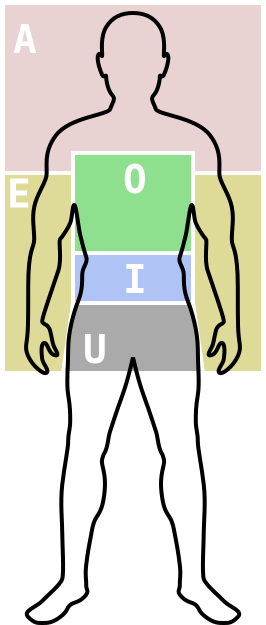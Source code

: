 <?xml version="1.0" encoding="UTF-8"?>
<dia:diagram xmlns:dia="http://www.lysator.liu.se/~alla/dia/">
  <dia:layer name="vogais" visible="true" connectable="true" active="true">
    <dia:object type="Standard - Box" version="0" id="O0">
      <dia:attribute name="obj_pos">
        <dia:point val="24.5,16"/>
      </dia:attribute>
      <dia:attribute name="obj_bb">
        <dia:rectangle val="24.4,15.9;37.6,26.1"/>
      </dia:attribute>
      <dia:attribute name="elem_corner">
        <dia:point val="24.5,16"/>
      </dia:attribute>
      <dia:attribute name="elem_width">
        <dia:real val="13"/>
      </dia:attribute>
      <dia:attribute name="elem_height">
        <dia:real val="10"/>
      </dia:attribute>
      <dia:attribute name="border_width">
        <dia:real val="0.2"/>
      </dia:attribute>
      <dia:attribute name="border_color">
        <dia:color val="#ffffffff"/>
      </dia:attribute>
      <dia:attribute name="inner_color">
        <dia:color val="#dedb99ff"/>
      </dia:attribute>
      <dia:attribute name="show_background">
        <dia:boolean val="true"/>
      </dia:attribute>
    </dia:object>
    <dia:object type="Standard - Box" version="0" id="O1">
      <dia:attribute name="obj_pos">
        <dia:point val="24.5,7.5"/>
      </dia:attribute>
      <dia:attribute name="obj_bb">
        <dia:rectangle val="24.4,7.4;37.6,16.1"/>
      </dia:attribute>
      <dia:attribute name="elem_corner">
        <dia:point val="24.5,7.5"/>
      </dia:attribute>
      <dia:attribute name="elem_width">
        <dia:real val="13"/>
      </dia:attribute>
      <dia:attribute name="elem_height">
        <dia:real val="8.5"/>
      </dia:attribute>
      <dia:attribute name="border_width">
        <dia:real val="0.2"/>
      </dia:attribute>
      <dia:attribute name="border_color">
        <dia:color val="#ffffffff"/>
      </dia:attribute>
      <dia:attribute name="inner_color">
        <dia:color val="#e8d2d2ff"/>
      </dia:attribute>
      <dia:attribute name="show_background">
        <dia:boolean val="true"/>
      </dia:attribute>
    </dia:object>
    <dia:object type="Standard - Text" version="1" id="O2">
      <dia:attribute name="obj_pos">
        <dia:point val="25,10"/>
      </dia:attribute>
      <dia:attribute name="obj_bb">
        <dia:rectangle val="25,8.165;26.19,10.467"/>
      </dia:attribute>
      <dia:attribute name="text">
        <dia:composite type="text">
          <dia:attribute name="string">
            <dia:string>#A#</dia:string>
          </dia:attribute>
          <dia:attribute name="font">
            <dia:font family="monospace" style="80" name="Courier-Bold"/>
          </dia:attribute>
          <dia:attribute name="height">
            <dia:real val="2.469"/>
          </dia:attribute>
          <dia:attribute name="pos">
            <dia:point val="25,10"/>
          </dia:attribute>
          <dia:attribute name="color">
            <dia:color val="#ffffffff"/>
          </dia:attribute>
          <dia:attribute name="alignment">
            <dia:enum val="0"/>
          </dia:attribute>
        </dia:composite>
      </dia:attribute>
      <dia:attribute name="valign">
        <dia:enum val="3"/>
      </dia:attribute>
    </dia:object>
    <dia:object type="Standard - Text" version="1" id="O3">
      <dia:attribute name="obj_pos">
        <dia:point val="24.703,17.729"/>
      </dia:attribute>
      <dia:attribute name="obj_bb">
        <dia:rectangle val="24.703,15.894;25.893,18.196"/>
      </dia:attribute>
      <dia:attribute name="text">
        <dia:composite type="text">
          <dia:attribute name="string">
            <dia:string>#E#</dia:string>
          </dia:attribute>
          <dia:attribute name="font">
            <dia:font family="monospace" style="80" name="Courier-Bold"/>
          </dia:attribute>
          <dia:attribute name="height">
            <dia:real val="2.469"/>
          </dia:attribute>
          <dia:attribute name="pos">
            <dia:point val="24.703,17.729"/>
          </dia:attribute>
          <dia:attribute name="color">
            <dia:color val="#ffffffff"/>
          </dia:attribute>
          <dia:attribute name="alignment">
            <dia:enum val="0"/>
          </dia:attribute>
        </dia:composite>
      </dia:attribute>
      <dia:attribute name="valign">
        <dia:enum val="3"/>
      </dia:attribute>
    </dia:object>
    <dia:object type="Standard - Text" version="1" id="O4">
      <dia:attribute name="obj_pos">
        <dia:point val="30.5,22"/>
      </dia:attribute>
      <dia:attribute name="obj_bb">
        <dia:rectangle val="30.5,20.165;31.69,22.468"/>
      </dia:attribute>
      <dia:attribute name="text">
        <dia:composite type="text">
          <dia:attribute name="string">
            <dia:string>#I#</dia:string>
          </dia:attribute>
          <dia:attribute name="font">
            <dia:font family="monospace" style="80" name="Courier-Bold"/>
          </dia:attribute>
          <dia:attribute name="height">
            <dia:real val="2.469"/>
          </dia:attribute>
          <dia:attribute name="pos">
            <dia:point val="30.5,22"/>
          </dia:attribute>
          <dia:attribute name="color">
            <dia:color val="#ffffffff"/>
          </dia:attribute>
          <dia:attribute name="alignment">
            <dia:enum val="0"/>
          </dia:attribute>
        </dia:composite>
      </dia:attribute>
      <dia:attribute name="valign">
        <dia:enum val="3"/>
      </dia:attribute>
    </dia:object>
    <dia:object type="Standard - Box" version="0" id="O5">
      <dia:attribute name="obj_pos">
        <dia:point val="28,15"/>
      </dia:attribute>
      <dia:attribute name="obj_bb">
        <dia:rectangle val="27.9,14.9;34.1,20.1"/>
      </dia:attribute>
      <dia:attribute name="elem_corner">
        <dia:point val="28,15"/>
      </dia:attribute>
      <dia:attribute name="elem_width">
        <dia:real val="6"/>
      </dia:attribute>
      <dia:attribute name="elem_height">
        <dia:real val="5"/>
      </dia:attribute>
      <dia:attribute name="border_width">
        <dia:real val="0.2"/>
      </dia:attribute>
      <dia:attribute name="border_color">
        <dia:color val="#ffffffff"/>
      </dia:attribute>
      <dia:attribute name="inner_color">
        <dia:color val="#8ee08eff"/>
      </dia:attribute>
      <dia:attribute name="show_background">
        <dia:boolean val="true"/>
      </dia:attribute>
    </dia:object>
    <dia:object type="Standard - Box" version="0" id="O6">
      <dia:attribute name="obj_pos">
        <dia:point val="28,20"/>
      </dia:attribute>
      <dia:attribute name="obj_bb">
        <dia:rectangle val="27.9,19.9;34.1,22.6"/>
      </dia:attribute>
      <dia:attribute name="elem_corner">
        <dia:point val="28,20"/>
      </dia:attribute>
      <dia:attribute name="elem_width">
        <dia:real val="6"/>
      </dia:attribute>
      <dia:attribute name="elem_height">
        <dia:real val="2.5"/>
      </dia:attribute>
      <dia:attribute name="border_width">
        <dia:real val="0.2"/>
      </dia:attribute>
      <dia:attribute name="border_color">
        <dia:color val="#ffffffff"/>
      </dia:attribute>
      <dia:attribute name="inner_color">
        <dia:color val="#b0c3f5ff"/>
      </dia:attribute>
      <dia:attribute name="show_background">
        <dia:boolean val="true"/>
      </dia:attribute>
    </dia:object>
    <dia:object type="Standard - Polygon" version="0" id="O7">
      <dia:attribute name="obj_pos">
        <dia:point val="28,22.5"/>
      </dia:attribute>
      <dia:attribute name="obj_bb">
        <dia:rectangle val="27.385,22.4;34.615,26.1"/>
      </dia:attribute>
      <dia:attribute name="poly_points">
        <dia:point val="28,22.5"/>
        <dia:point val="34,22.5"/>
        <dia:point val="34.5,26"/>
        <dia:point val="27.5,26"/>
      </dia:attribute>
      <dia:attribute name="line_color">
        <dia:color val="#ffffffff"/>
      </dia:attribute>
      <dia:attribute name="line_width">
        <dia:real val="0.2"/>
      </dia:attribute>
      <dia:attribute name="inner_color">
        <dia:color val="#aaaaaaff"/>
      </dia:attribute>
      <dia:attribute name="show_background">
        <dia:boolean val="true"/>
      </dia:attribute>
    </dia:object>
    <dia:object type="Standard - Text" version="1" id="O8">
      <dia:attribute name="obj_pos">
        <dia:point val="28.5,25.5"/>
      </dia:attribute>
      <dia:attribute name="obj_bb">
        <dia:rectangle val="28.5,23.665;29.69,25.968"/>
      </dia:attribute>
      <dia:attribute name="text">
        <dia:composite type="text">
          <dia:attribute name="string">
            <dia:string>#U#</dia:string>
          </dia:attribute>
          <dia:attribute name="font">
            <dia:font family="monospace" style="80" name="Courier-Bold"/>
          </dia:attribute>
          <dia:attribute name="height">
            <dia:real val="2.469"/>
          </dia:attribute>
          <dia:attribute name="pos">
            <dia:point val="28.5,25.5"/>
          </dia:attribute>
          <dia:attribute name="color">
            <dia:color val="#ffffffff"/>
          </dia:attribute>
          <dia:attribute name="alignment">
            <dia:enum val="0"/>
          </dia:attribute>
        </dia:composite>
      </dia:attribute>
      <dia:attribute name="valign">
        <dia:enum val="3"/>
      </dia:attribute>
    </dia:object>
    <dia:object type="Standard - Text" version="1" id="O9">
      <dia:attribute name="obj_pos">
        <dia:point val="30.5,22"/>
      </dia:attribute>
      <dia:attribute name="obj_bb">
        <dia:rectangle val="30.5,20.165;31.69,22.468"/>
      </dia:attribute>
      <dia:attribute name="text">
        <dia:composite type="text">
          <dia:attribute name="string">
            <dia:string>#I#</dia:string>
          </dia:attribute>
          <dia:attribute name="font">
            <dia:font family="monospace" style="80" name="Courier-Bold"/>
          </dia:attribute>
          <dia:attribute name="height">
            <dia:real val="2.469"/>
          </dia:attribute>
          <dia:attribute name="pos">
            <dia:point val="30.5,22"/>
          </dia:attribute>
          <dia:attribute name="color">
            <dia:color val="#ffffffff"/>
          </dia:attribute>
          <dia:attribute name="alignment">
            <dia:enum val="0"/>
          </dia:attribute>
        </dia:composite>
      </dia:attribute>
      <dia:attribute name="valign">
        <dia:enum val="3"/>
      </dia:attribute>
    </dia:object>
    <dia:object type="Standard - Text" version="1" id="O10">
      <dia:attribute name="obj_pos">
        <dia:point val="30.5,17"/>
      </dia:attribute>
      <dia:attribute name="obj_bb">
        <dia:rectangle val="30.5,15.165;31.69,17.468"/>
      </dia:attribute>
      <dia:attribute name="text">
        <dia:composite type="text">
          <dia:attribute name="string">
            <dia:string>#O#</dia:string>
          </dia:attribute>
          <dia:attribute name="font">
            <dia:font family="monospace" style="80" name="Courier-Bold"/>
          </dia:attribute>
          <dia:attribute name="height">
            <dia:real val="2.469"/>
          </dia:attribute>
          <dia:attribute name="pos">
            <dia:point val="30.5,17"/>
          </dia:attribute>
          <dia:attribute name="color">
            <dia:color val="#ffffffff"/>
          </dia:attribute>
          <dia:attribute name="alignment">
            <dia:enum val="0"/>
          </dia:attribute>
        </dia:composite>
      </dia:attribute>
      <dia:attribute name="valign">
        <dia:enum val="3"/>
      </dia:attribute>
    </dia:object>
  </dia:layer>
  <dia:layer name="Nova camada 1" visible="true" connectable="true">
    <dia:group>
      <dia:attribute name="meta">
        <dia:composite type="dict"/>
      </dia:attribute>
      <dia:attribute name="matrix"/>
      <dia:object type="Standard - BezierLine" version="0" id="O11">
        <dia:attribute name="obj_pos">
          <dia:point val="31,8"/>
        </dia:attribute>
        <dia:attribute name="obj_bb">
          <dia:rectangle val="25.552,7.9;31.12,38.6"/>
        </dia:attribute>
        <dia:attribute name="bez_points">
          <dia:point val="31,8"/>
          <dia:point val="30.436,8"/>
          <dia:point val="29.96,8.2"/>
          <dia:point val="29.66,8.7"/>
          <dia:point val="29.36,9.2"/>
          <dia:point val="29.46,9.9"/>
          <dia:point val="29.46,10.1"/>
          <dia:point val="29.46,10.3"/>
          <dia:point val="29.36,9.9"/>
          <dia:point val="29.26,10.1"/>
          <dia:point val="29.16,10.3"/>
          <dia:point val="29.36,10.9"/>
          <dia:point val="29.46,11.1"/>
          <dia:point val="29.56,11.3"/>
          <dia:point val="29.66,11"/>
          <dia:point val="29.66,11.2"/>
          <dia:point val="29.66,11.4"/>
          <dia:point val="29.76,11.9"/>
          <dia:point val="29.96,12.1"/>
          <dia:point val="30.16,12.3"/>
          <dia:point val="29.96,12.5"/>
          <dia:point val="29.86,12.8"/>
          <dia:point val="29.76,13.1"/>
          <dia:point val="27.86,13.2"/>
          <dia:point val="27.16,14.1"/>
          <dia:point val="26.46,15"/>
          <dia:point val="26.76,15.8"/>
          <dia:point val="26.66,16.2"/>
          <dia:point val="26.56,16.6"/>
          <dia:point val="26.177,17.117"/>
          <dia:point val="26.06,17.7"/>
          <dia:point val="25.943,18.283"/>
          <dia:point val="26.06,18.8"/>
          <dia:point val="26.06,19.3"/>
          <dia:point val="26.06,19.8"/>
          <dia:point val="25.76,19.7"/>
          <dia:point val="25.76,21.7"/>
          <dia:point val="25.76,23.7"/>
          <dia:point val="25.76,23.9"/>
          <dia:point val="25.66,24.6"/>
          <dia:point val="25.56,25.3"/>
          <dia:point val="26.46,26.1"/>
          <dia:point val="26.66,26"/>
          <dia:point val="26.86,25.9"/>
          <dia:point val="26.493,25.55"/>
          <dia:point val="26.46,25.3"/>
          <dia:point val="26.427,25.05"/>
          <dia:point val="26.377,24.517"/>
          <dia:point val="26.56,24.5"/>
          <dia:point val="26.743,24.483"/>
          <dia:point val="26.76,25"/>
          <dia:point val="27.06,25.1"/>
          <dia:point val="27.36,25.2"/>
          <dia:point val="27.16,24.9"/>
          <dia:point val="27.06,24.7"/>
          <dia:point val="26.96,24.5"/>
          <dia:point val="26.96,24.3"/>
          <dia:point val="26.86,23.9"/>
          <dia:point val="26.76,23.5"/>
          <dia:point val="26.46,23.6"/>
          <dia:point val="26.46,23.4"/>
          <dia:point val="26.46,23.2"/>
          <dia:point val="27.06,21.5"/>
          <dia:point val="27.26,20.9"/>
          <dia:point val="27.46,20.3"/>
          <dia:point val="27.26,19.4"/>
          <dia:point val="27.36,19.3"/>
          <dia:point val="27.46,19.2"/>
          <dia:point val="27.743,18.783"/>
          <dia:point val="27.86,18.5"/>
          <dia:point val="27.977,18.217"/>
          <dia:point val="27.96,17.6"/>
          <dia:point val="28.06,17.6"/>
          <dia:point val="28.16,17.6"/>
          <dia:point val="28.26,18.667"/>
          <dia:point val="28.36,19.1"/>
          <dia:point val="28.46,19.533"/>
          <dia:point val="28.56,19.9"/>
          <dia:point val="28.66,20.2"/>
          <dia:point val="28.76,20.5"/>
          <dia:point val="28.46,20.7"/>
          <dia:point val="28.46,21.1"/>
          <dia:point val="28.46,21.5"/>
          <dia:point val="28.46,21.9"/>
          <dia:point val="28.26,22.4"/>
          <dia:point val="28.06,22.9"/>
          <dia:point val="27.76,23.9"/>
          <dia:point val="27.76,24.8"/>
          <dia:point val="27.76,25.7"/>
          <dia:point val="27.66,26.5"/>
          <dia:point val="27.76,27.1"/>
          <dia:point val="27.86,27.7"/>
          <dia:point val="27.86,28"/>
          <dia:point val="27.86,28.4"/>
          <dia:point val="27.86,28.8"/>
          <dia:point val="27.76,29"/>
          <dia:point val="27.76,29.4"/>
          <dia:point val="27.76,29.8"/>
          <dia:point val="27.56,30.7"/>
          <dia:point val="27.46,31.6"/>
          <dia:point val="27.36,32.5"/>
          <dia:point val="27.46,33.4"/>
          <dia:point val="27.46,33.9"/>
          <dia:point val="27.46,34.4"/>
          <dia:point val="27.56,36"/>
          <dia:point val="27.46,36.3"/>
          <dia:point val="27.36,36.6"/>
          <dia:point val="26.743,37.1"/>
          <dia:point val="26.46,37.4"/>
          <dia:point val="26.177,37.7"/>
          <dia:point val="25.46,37.9"/>
          <dia:point val="25.76,38.2"/>
          <dia:point val="26.06,38.5"/>
          <dia:point val="26.193,38.5"/>
          <dia:point val="26.46,38.5"/>
          <dia:point val="26.727,38.5"/>
          <dia:point val="26.96,38.5"/>
          <dia:point val="27.36,38.2"/>
          <dia:point val="27.76,37.9"/>
          <dia:point val="27.66,37.767"/>
          <dia:point val="27.86,37.6"/>
          <dia:point val="28.06,37.433"/>
          <dia:point val="28.26,37.5"/>
          <dia:point val="28.56,37.2"/>
          <dia:point val="28.86,36.9"/>
          <dia:point val="28.643,36.85"/>
          <dia:point val="28.66,36.6"/>
          <dia:point val="28.677,36.35"/>
          <dia:point val="28.593,36.167"/>
          <dia:point val="28.66,35.6"/>
          <dia:point val="28.727,35.033"/>
          <dia:point val="28.793,34.65"/>
          <dia:point val="28.96,33.8"/>
          <dia:point val="29.127,32.95"/>
          <dia:point val="29.41,33.25"/>
          <dia:point val="29.56,32.1"/>
          <dia:point val="29.71,30.95"/>
          <dia:point val="29.373,30.652"/>
          <dia:point val="29.46,30.3"/>
          <dia:point val="29.547,29.948"/>
          <dia:point val="29.56,30.1"/>
          <dia:point val="29.66,29.8"/>
          <dia:point val="29.76,29.5"/>
          <dia:point val="29.76,29.2"/>
          <dia:point val="29.86,28.9"/>
          <dia:point val="29.96,28.6"/>
          <dia:point val="30.069,28.249"/>
          <dia:point val="30.26,27.7"/>
          <dia:point val="30.451,27.151"/>
          <dia:point val="30.66,26.7"/>
          <dia:point val="31,25.22"/>
        </dia:attribute>
        <dia:attribute name="corner_types">
          <dia:enum val="0"/>
          <dia:enum val="0"/>
          <dia:enum val="0"/>
          <dia:enum val="0"/>
          <dia:enum val="0"/>
          <dia:enum val="0"/>
          <dia:enum val="0"/>
          <dia:enum val="0"/>
          <dia:enum val="0"/>
          <dia:enum val="0"/>
          <dia:enum val="0"/>
          <dia:enum val="0"/>
          <dia:enum val="0"/>
          <dia:enum val="0"/>
          <dia:enum val="0"/>
          <dia:enum val="0"/>
          <dia:enum val="0"/>
          <dia:enum val="0"/>
          <dia:enum val="0"/>
          <dia:enum val="0"/>
          <dia:enum val="0"/>
          <dia:enum val="0"/>
          <dia:enum val="0"/>
          <dia:enum val="0"/>
          <dia:enum val="0"/>
          <dia:enum val="0"/>
          <dia:enum val="0"/>
          <dia:enum val="0"/>
          <dia:enum val="0"/>
          <dia:enum val="0"/>
          <dia:enum val="0"/>
          <dia:enum val="0"/>
          <dia:enum val="0"/>
          <dia:enum val="0"/>
          <dia:enum val="0"/>
          <dia:enum val="0"/>
          <dia:enum val="0"/>
          <dia:enum val="0"/>
          <dia:enum val="0"/>
          <dia:enum val="0"/>
          <dia:enum val="0"/>
          <dia:enum val="0"/>
          <dia:enum val="0"/>
          <dia:enum val="0"/>
          <dia:enum val="0"/>
          <dia:enum val="0"/>
          <dia:enum val="0"/>
          <dia:enum val="0"/>
          <dia:enum val="0"/>
          <dia:enum val="0"/>
          <dia:enum val="0"/>
        </dia:attribute>
        <dia:attribute name="line_width">
          <dia:real val="0.2"/>
        </dia:attribute>
      </dia:object>
      <dia:object type="Standard - Path" version="0" id="O12">
        <dia:attribute name="obj_pos">
          <dia:point val="31,8"/>
        </dia:attribute>
        <dia:attribute name="obj_bb">
          <dia:rectangle val="30.88,7.9;36.448,38.6"/>
        </dia:attribute>
        <dia:attribute name="meta">
          <dia:composite type="dict"/>
        </dia:attribute>
        <dia:attribute name="bez_points">
          <dia:bezpoint type="moveto" p1="31,8"/>
          <dia:bezpoint type="curveto" p1="31.564,8" p2="32.04,8.2" p3="32.34,8.7"/>
          <dia:bezpoint type="curveto" p1="32.64,9.2" p2="32.54,9.9" p3="32.54,10.1"/>
          <dia:bezpoint type="curveto" p1="32.54,10.3" p2="32.64,9.9" p3="32.74,10.1"/>
          <dia:bezpoint type="curveto" p1="32.84,10.3" p2="32.64,10.9" p3="32.54,11.1"/>
          <dia:bezpoint type="curveto" p1="32.44,11.3" p2="32.34,11" p3="32.34,11.2"/>
          <dia:bezpoint type="curveto" p1="32.34,11.4" p2="32.24,11.9" p3="32.04,12.1"/>
          <dia:bezpoint type="curveto" p1="31.84,12.3" p2="32.04,12.5" p3="32.14,12.8"/>
          <dia:bezpoint type="curveto" p1="32.24,13.1" p2="34.14,13.2" p3="34.84,14.1"/>
          <dia:bezpoint type="curveto" p1="35.54,15" p2="35.24,15.8" p3="35.34,16.2"/>
          <dia:bezpoint type="curveto" p1="35.44,16.6" p2="35.823,17.117" p3="35.94,17.7"/>
          <dia:bezpoint type="curveto" p1="36.057,18.283" p2="35.94,18.8" p3="35.94,19.3"/>
          <dia:bezpoint type="curveto" p1="35.94,19.8" p2="36.24,19.7" p3="36.24,21.7"/>
          <dia:bezpoint type="curveto" p1="36.24,23.7" p2="36.24,23.9" p3="36.34,24.6"/>
          <dia:bezpoint type="curveto" p1="36.44,25.3" p2="35.54,26.1" p3="35.34,26"/>
          <dia:bezpoint type="curveto" p1="35.14,25.9" p2="35.507,25.55" p3="35.54,25.3"/>
          <dia:bezpoint type="curveto" p1="35.573,25.05" p2="35.623,24.517" p3="35.44,24.5"/>
          <dia:bezpoint type="curveto" p1="35.257,24.483" p2="35.24,25" p3="34.94,25.1"/>
          <dia:bezpoint type="curveto" p1="34.64,25.2" p2="34.84,24.9" p3="34.94,24.7"/>
          <dia:bezpoint type="curveto" p1="35.04,24.5" p2="35.04,24.3" p3="35.14,23.9"/>
          <dia:bezpoint type="curveto" p1="35.24,23.5" p2="35.54,23.6" p3="35.54,23.4"/>
          <dia:bezpoint type="curveto" p1="35.54,23.2" p2="34.94,21.5" p3="34.74,20.9"/>
          <dia:bezpoint type="curveto" p1="34.54,20.3" p2="34.74,19.4" p3="34.64,19.3"/>
          <dia:bezpoint type="curveto" p1="34.54,19.2" p2="34.257,18.783" p3="34.14,18.5"/>
          <dia:bezpoint type="curveto" p1="34.023,18.217" p2="34.04,17.6" p3="33.94,17.6"/>
          <dia:bezpoint type="curveto" p1="33.84,17.6" p2="33.74,18.667" p3="33.64,19.1"/>
          <dia:bezpoint type="curveto" p1="33.54,19.533" p2="33.44,19.9" p3="33.34,20.2"/>
          <dia:bezpoint type="curveto" p1="33.24,20.5" p2="33.54,20.7" p3="33.54,21.1"/>
          <dia:bezpoint type="curveto" p1="33.54,21.5" p2="33.54,21.9" p3="33.74,22.4"/>
          <dia:bezpoint type="curveto" p1="33.94,22.9" p2="34.24,23.9" p3="34.24,24.8"/>
          <dia:bezpoint type="curveto" p1="34.24,25.7" p2="34.34,26.5" p3="34.24,27.1"/>
          <dia:bezpoint type="curveto" p1="34.14,27.7" p2="34.14,28" p3="34.14,28.4"/>
          <dia:bezpoint type="curveto" p1="34.14,28.8" p2="34.24,29" p3="34.24,29.4"/>
          <dia:bezpoint type="curveto" p1="34.24,29.8" p2="34.44,30.7" p3="34.54,31.6"/>
          <dia:bezpoint type="curveto" p1="34.64,32.5" p2="34.54,33.4" p3="34.54,33.9"/>
          <dia:bezpoint type="curveto" p1="34.54,34.4" p2="34.44,36" p3="34.54,36.3"/>
          <dia:bezpoint type="curveto" p1="34.64,36.6" p2="35.257,37.1" p3="35.54,37.4"/>
          <dia:bezpoint type="curveto" p1="35.823,37.7" p2="36.54,37.9" p3="36.24,38.2"/>
          <dia:bezpoint type="curveto" p1="35.94,38.5" p2="35.807,38.5" p3="35.54,38.5"/>
          <dia:bezpoint type="curveto" p1="35.273,38.5" p2="35.04,38.5" p3="34.64,38.2"/>
          <dia:bezpoint type="curveto" p1="34.24,37.9" p2="34.34,37.767" p3="34.14,37.6"/>
          <dia:bezpoint type="curveto" p1="33.94,37.433" p2="33.74,37.5" p3="33.44,37.2"/>
          <dia:bezpoint type="curveto" p1="33.14,36.9" p2="33.357,36.85" p3="33.34,36.6"/>
          <dia:bezpoint type="curveto" p1="33.323,36.35" p2="33.407,36.167" p3="33.34,35.6"/>
          <dia:bezpoint type="curveto" p1="33.273,35.033" p2="33.207,34.65" p3="33.04,33.8"/>
          <dia:bezpoint type="curveto" p1="32.873,32.95" p2="32.59,33.25" p3="32.44,32.1"/>
          <dia:bezpoint type="curveto" p1="32.29,30.95" p2="32.627,30.652" p3="32.54,30.3"/>
          <dia:bezpoint type="curveto" p1="32.453,29.948" p2="32.44,30.1" p3="32.34,29.8"/>
          <dia:bezpoint type="curveto" p1="32.24,29.5" p2="32.24,29.2" p3="32.14,28.9"/>
          <dia:bezpoint type="curveto" p1="32.04,28.6" p2="31.931,28.249" p3="31.74,27.7"/>
          <dia:bezpoint type="curveto" p1="31.549,27.151" p2="31.34,26.7" p3="31,25.22"/>
        </dia:attribute>
        <dia:attribute name="stroke_or_fill">
          <dia:enum val="1"/>
        </dia:attribute>
        <dia:attribute name="line_width">
          <dia:real val="0.2"/>
        </dia:attribute>
        <dia:attribute name="line_colour">
          <dia:color val="#000000ff"/>
        </dia:attribute>
        <dia:attribute name="line_style">
          <dia:enum val="0"/>
          <dia:real val="1"/>
        </dia:attribute>
        <dia:attribute name="line_join">
          <dia:enum val="0"/>
        </dia:attribute>
        <dia:attribute name="line_caps">
          <dia:enum val="0"/>
        </dia:attribute>
        <dia:attribute name="fill_colour">
          <dia:color val="#ffffffff"/>
        </dia:attribute>
        <dia:attribute name="show_control_lines">
          <dia:boolean val="false"/>
        </dia:attribute>
        <dia:attribute name="pattern"/>
      </dia:object>
    </dia:group>
  </dia:layer>
</dia:diagram>
